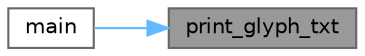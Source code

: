 digraph "print_glyph_txt"
{
 // LATEX_PDF_SIZE
  bgcolor="transparent";
  edge [fontname=Helvetica,fontsize=10,labelfontname=Helvetica,labelfontsize=10];
  node [fontname=Helvetica,fontsize=10,shape=box,height=0.2,width=0.4];
  rankdir="RL";
  Node1 [label="print_glyph_txt",height=0.2,width=0.4,color="gray40", fillcolor="grey60", style="filled", fontcolor="black",tooltip="Print one glyph in Unifont hexdraw plain text style."];
  Node1 -> Node2 [dir="back",color="steelblue1",style="solid"];
  Node2 [label="main",height=0.2,width=0.4,color="grey40", fillcolor="white", style="filled",URL="$unijohab2html_8c.html#a0ddf1224851353fc92bfbff6f499fa97",tooltip="The main function."];
}
